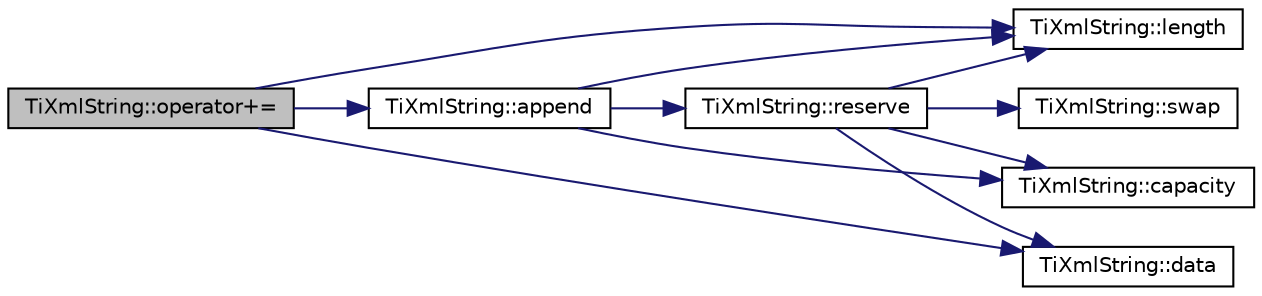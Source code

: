 digraph "TiXmlString::operator+="
{
  edge [fontname="Helvetica",fontsize="10",labelfontname="Helvetica",labelfontsize="10"];
  node [fontname="Helvetica",fontsize="10",shape=record];
  rankdir="LR";
  Node1 [label="TiXmlString::operator+=",height=0.2,width=0.4,color="black", fillcolor="grey75", style="filled" fontcolor="black"];
  Node1 -> Node2 [color="midnightblue",fontsize="10",style="solid",fontname="Helvetica"];
  Node2 [label="TiXmlString::append",height=0.2,width=0.4,color="black", fillcolor="white", style="filled",URL="$class_ti_xml_string.html#ad44b21700d2ec24a511367b222b643fb"];
  Node2 -> Node3 [color="midnightblue",fontsize="10",style="solid",fontname="Helvetica"];
  Node3 [label="TiXmlString::length",height=0.2,width=0.4,color="black", fillcolor="white", style="filled",URL="$class_ti_xml_string.html#a3202f27d139a3fac79205f1f3c707727"];
  Node2 -> Node4 [color="midnightblue",fontsize="10",style="solid",fontname="Helvetica"];
  Node4 [label="TiXmlString::capacity",height=0.2,width=0.4,color="black", fillcolor="white", style="filled",URL="$class_ti_xml_string.html#a76e4d6aba7845f4cf9c02332a5fbf916"];
  Node2 -> Node5 [color="midnightblue",fontsize="10",style="solid",fontname="Helvetica"];
  Node5 [label="TiXmlString::reserve",height=0.2,width=0.4,color="black", fillcolor="white", style="filled",URL="$class_ti_xml_string.html#a88ecf9f0f00cb5c67b6b637958d7049c"];
  Node5 -> Node4 [color="midnightblue",fontsize="10",style="solid",fontname="Helvetica"];
  Node5 -> Node3 [color="midnightblue",fontsize="10",style="solid",fontname="Helvetica"];
  Node5 -> Node6 [color="midnightblue",fontsize="10",style="solid",fontname="Helvetica"];
  Node6 [label="TiXmlString::data",height=0.2,width=0.4,color="black", fillcolor="white", style="filled",URL="$class_ti_xml_string.html#a00abc60f135c7ca1951c7334cc2c7993"];
  Node5 -> Node7 [color="midnightblue",fontsize="10",style="solid",fontname="Helvetica"];
  Node7 [label="TiXmlString::swap",height=0.2,width=0.4,color="black", fillcolor="white", style="filled",URL="$class_ti_xml_string.html#aa392cbc180752a79f007f4f9280c7762"];
  Node1 -> Node6 [color="midnightblue",fontsize="10",style="solid",fontname="Helvetica"];
  Node1 -> Node3 [color="midnightblue",fontsize="10",style="solid",fontname="Helvetica"];
}
